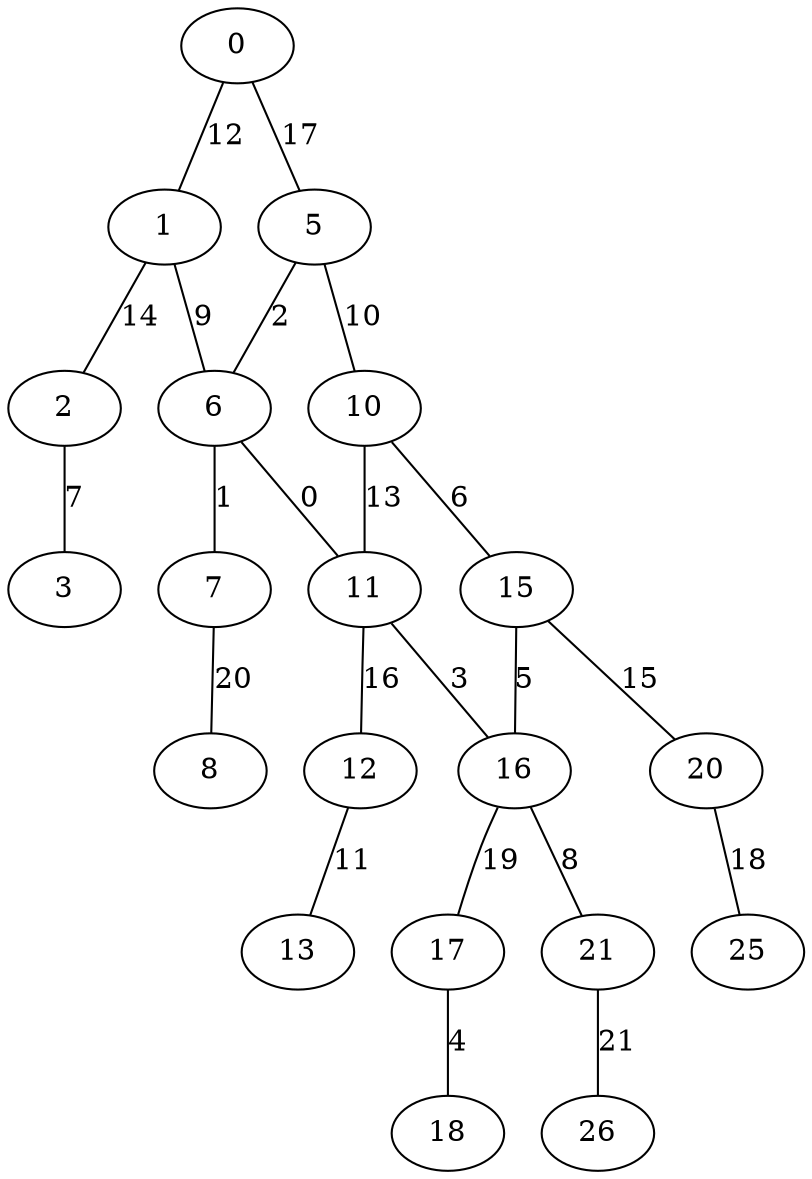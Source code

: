 graph {
    0 -- 1 [label= 12];
    0 -- 5 [label= 17];
    1 -- 2 [label= 14];
    1 -- 6 [label= 9];
    2 -- 3 [label= 7];
    5 -- 6 [label= 2];
    5 -- 10 [label= 10];
    6 -- 7 [label= 1];
    6 -- 11 [label= 0];
    7 -- 8 [label= 20];
    10 -- 11 [label= 13];
    10 -- 15 [label= 6];
    11 -- 12 [label= 16];
    11 -- 16 [label= 3];
    12 -- 13 [label= 11];
    15 -- 16 [label= 5];
    15 -- 20 [label= 15];
    16 -- 17 [label= 19];
    16 -- 21 [label= 8];
    17 -- 18 [label= 4];
    20 -- 25 [label= 18];
    21 -- 26 [label= 21];
}
